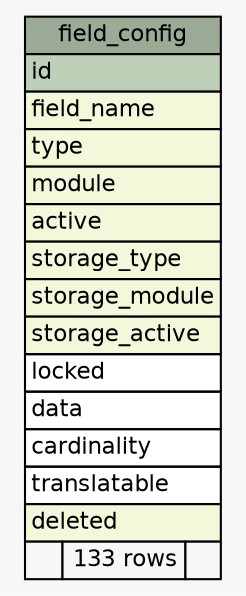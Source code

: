// dot 2.30.1 on Mac OS X 10.8.3
// SchemaSpy rev 590
digraph "field_config" {
  graph [
    rankdir="RL"
    bgcolor="#f7f7f7"
    nodesep="0.18"
    ranksep="0.46"
    fontname="Helvetica"
    fontsize="11"
  ];
  node [
    fontname="Helvetica"
    fontsize="11"
    shape="plaintext"
  ];
  edge [
    arrowsize="0.8"
  ];
  "field_config" [
    label=<
    <TABLE BORDER="0" CELLBORDER="1" CELLSPACING="0" BGCOLOR="#ffffff">
      <TR><TD COLSPAN="3" BGCOLOR="#9bab96" ALIGN="CENTER">field_config</TD></TR>
      <TR><TD PORT="id" COLSPAN="3" BGCOLOR="#bed1b8" ALIGN="LEFT">id</TD></TR>
      <TR><TD PORT="field_name" COLSPAN="3" BGCOLOR="#f4f7da" ALIGN="LEFT">field_name</TD></TR>
      <TR><TD PORT="type" COLSPAN="3" BGCOLOR="#f4f7da" ALIGN="LEFT">type</TD></TR>
      <TR><TD PORT="module" COLSPAN="3" BGCOLOR="#f4f7da" ALIGN="LEFT">module</TD></TR>
      <TR><TD PORT="active" COLSPAN="3" BGCOLOR="#f4f7da" ALIGN="LEFT">active</TD></TR>
      <TR><TD PORT="storage_type" COLSPAN="3" BGCOLOR="#f4f7da" ALIGN="LEFT">storage_type</TD></TR>
      <TR><TD PORT="storage_module" COLSPAN="3" BGCOLOR="#f4f7da" ALIGN="LEFT">storage_module</TD></TR>
      <TR><TD PORT="storage_active" COLSPAN="3" BGCOLOR="#f4f7da" ALIGN="LEFT">storage_active</TD></TR>
      <TR><TD PORT="locked" COLSPAN="3" ALIGN="LEFT">locked</TD></TR>
      <TR><TD PORT="data" COLSPAN="3" ALIGN="LEFT">data</TD></TR>
      <TR><TD PORT="cardinality" COLSPAN="3" ALIGN="LEFT">cardinality</TD></TR>
      <TR><TD PORT="translatable" COLSPAN="3" ALIGN="LEFT">translatable</TD></TR>
      <TR><TD PORT="deleted" COLSPAN="3" BGCOLOR="#f4f7da" ALIGN="LEFT">deleted</TD></TR>
      <TR><TD ALIGN="LEFT" BGCOLOR="#f7f7f7">  </TD><TD ALIGN="RIGHT" BGCOLOR="#f7f7f7">133 rows</TD><TD ALIGN="RIGHT" BGCOLOR="#f7f7f7">  </TD></TR>
    </TABLE>>
    URL="tables/field_config.html"
    tooltip="field_config"
  ];
}
